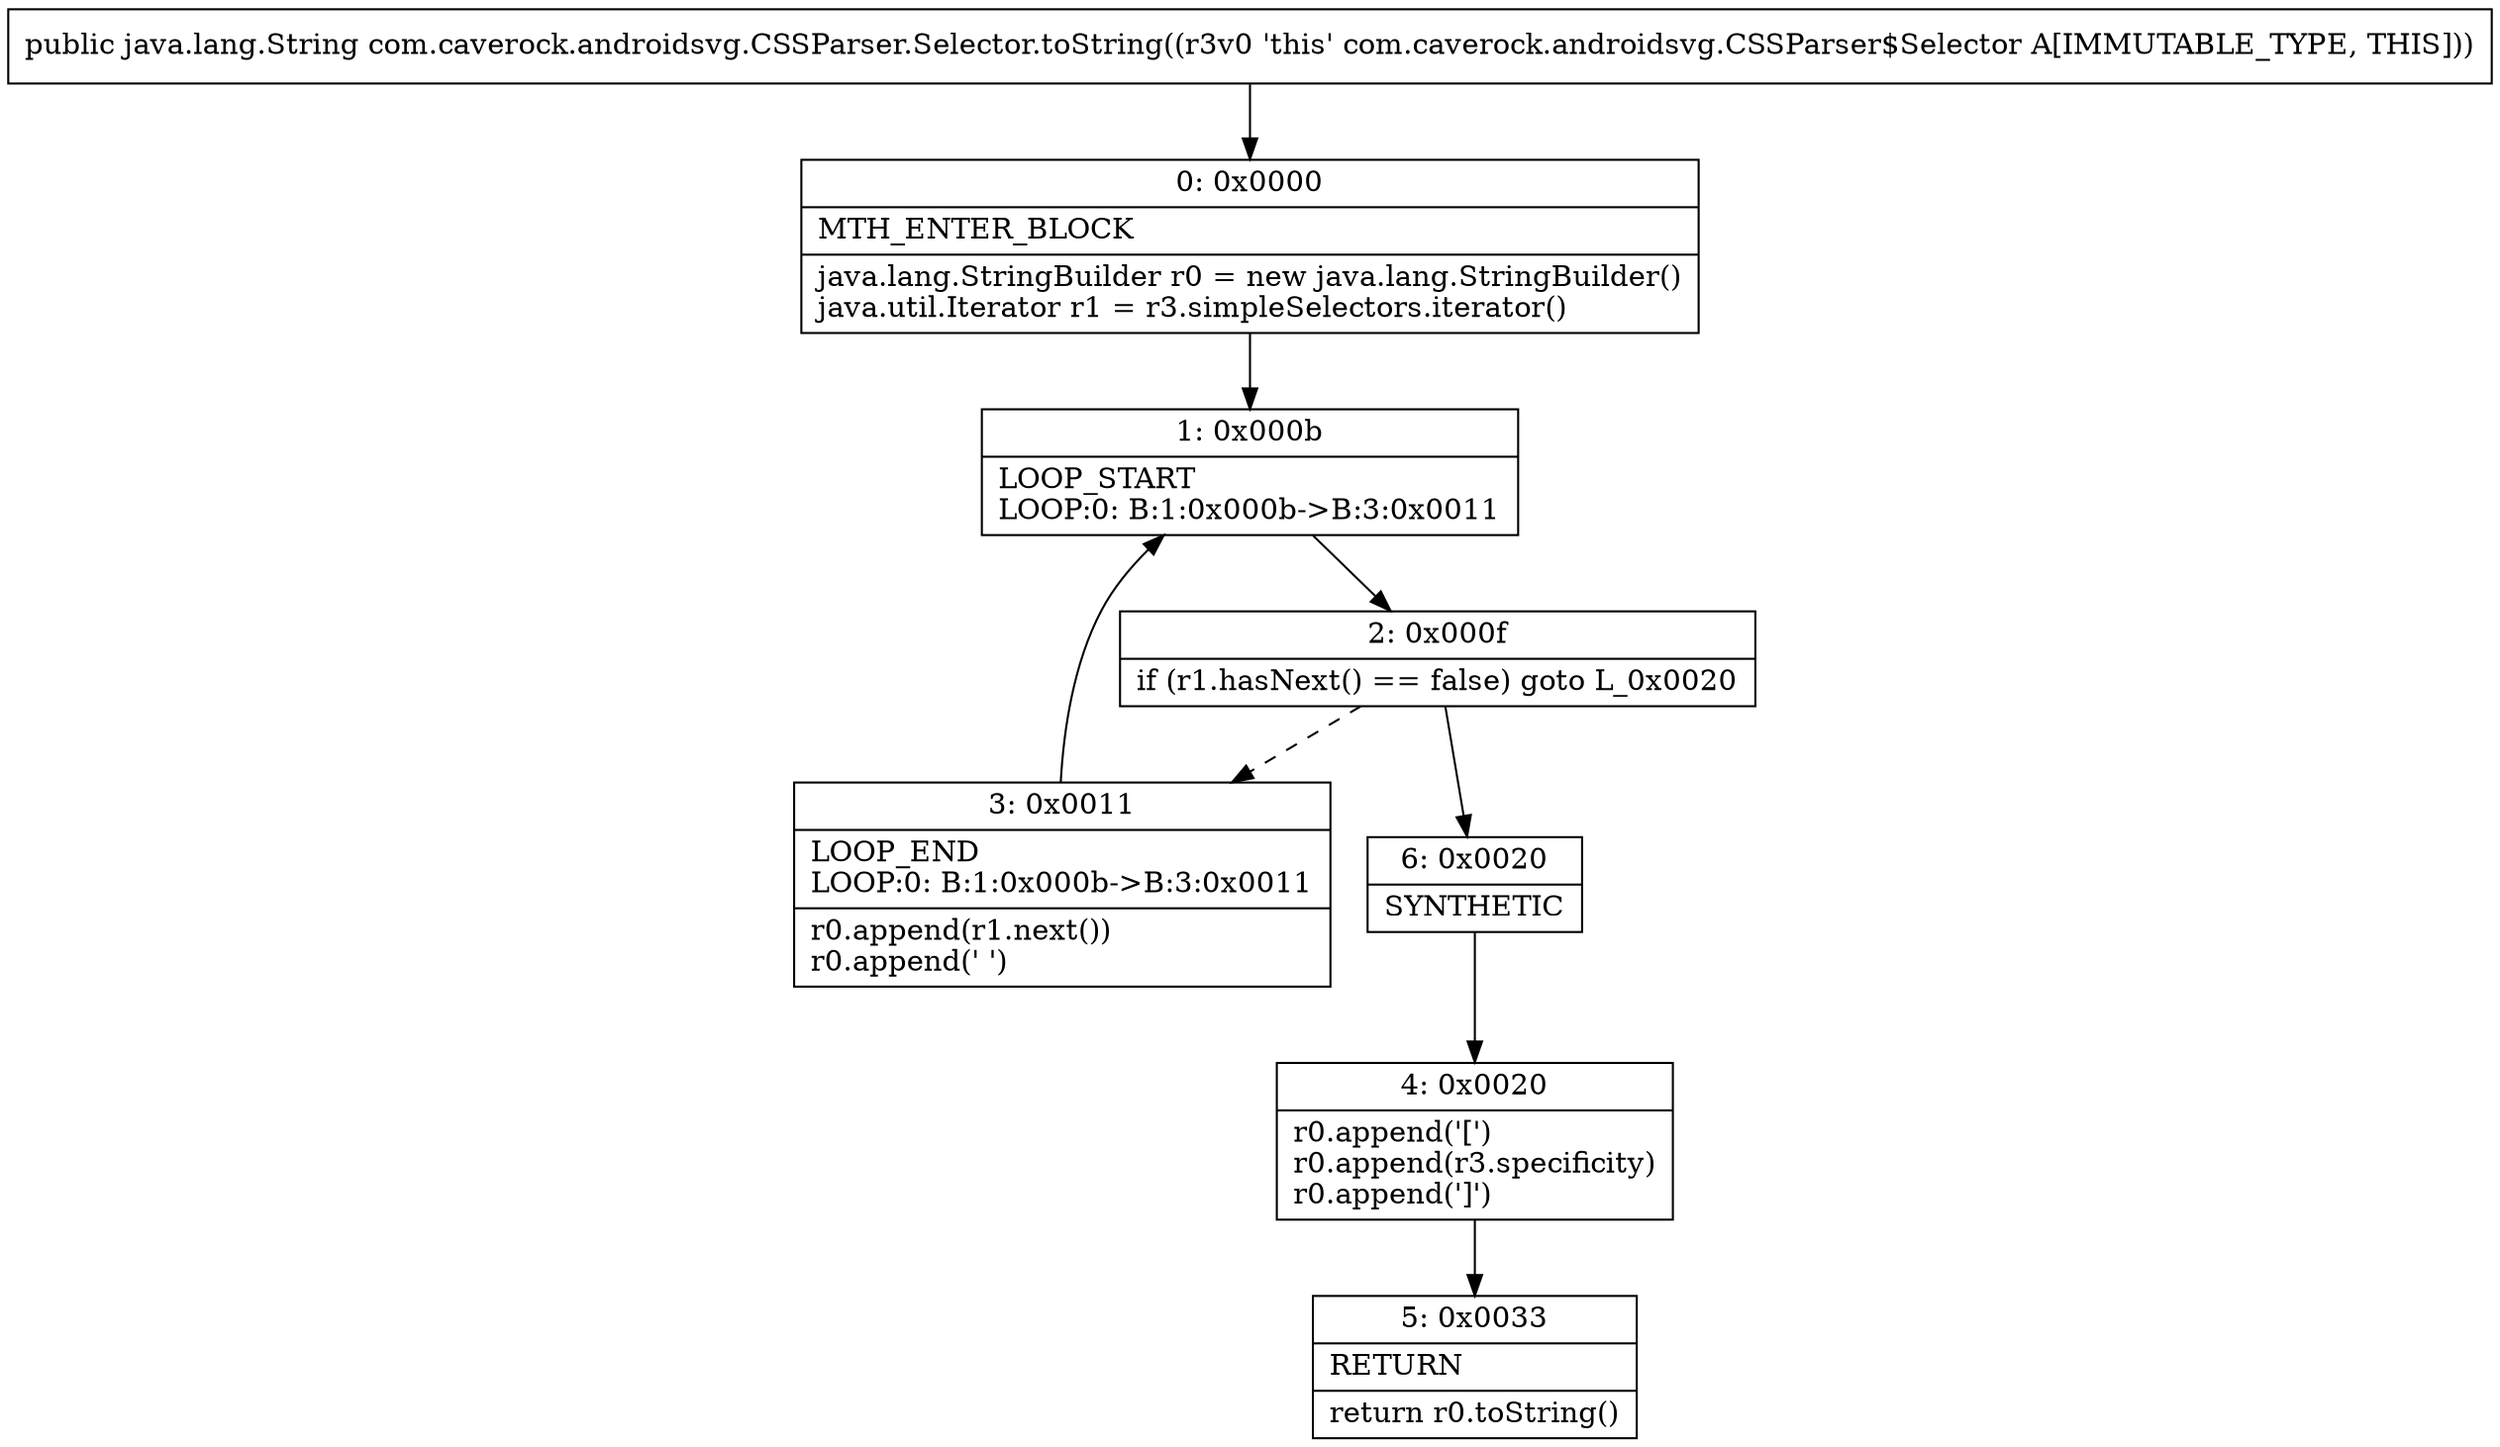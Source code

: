 digraph "CFG forcom.caverock.androidsvg.CSSParser.Selector.toString()Ljava\/lang\/String;" {
Node_0 [shape=record,label="{0\:\ 0x0000|MTH_ENTER_BLOCK\l|java.lang.StringBuilder r0 = new java.lang.StringBuilder()\ljava.util.Iterator r1 = r3.simpleSelectors.iterator()\l}"];
Node_1 [shape=record,label="{1\:\ 0x000b|LOOP_START\lLOOP:0: B:1:0x000b\-\>B:3:0x0011\l}"];
Node_2 [shape=record,label="{2\:\ 0x000f|if (r1.hasNext() == false) goto L_0x0020\l}"];
Node_3 [shape=record,label="{3\:\ 0x0011|LOOP_END\lLOOP:0: B:1:0x000b\-\>B:3:0x0011\l|r0.append(r1.next())\lr0.append(' ')\l}"];
Node_4 [shape=record,label="{4\:\ 0x0020|r0.append('[')\lr0.append(r3.specificity)\lr0.append(']')\l}"];
Node_5 [shape=record,label="{5\:\ 0x0033|RETURN\l|return r0.toString()\l}"];
Node_6 [shape=record,label="{6\:\ 0x0020|SYNTHETIC\l}"];
MethodNode[shape=record,label="{public java.lang.String com.caverock.androidsvg.CSSParser.Selector.toString((r3v0 'this' com.caverock.androidsvg.CSSParser$Selector A[IMMUTABLE_TYPE, THIS])) }"];
MethodNode -> Node_0;
Node_0 -> Node_1;
Node_1 -> Node_2;
Node_2 -> Node_3[style=dashed];
Node_2 -> Node_6;
Node_3 -> Node_1;
Node_4 -> Node_5;
Node_6 -> Node_4;
}

